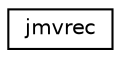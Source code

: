 digraph "Graphical Class Hierarchy"
{
 // LATEX_PDF_SIZE
  edge [fontname="Helvetica",fontsize="10",labelfontname="Helvetica",labelfontsize="10"];
  node [fontname="Helvetica",fontsize="10",shape=record];
  rankdir="LR";
  Node0 [label="jmvrec",height=0.2,width=0.4,color="black", fillcolor="white", style="filled",URL="$structjmvrec.html",tooltip=" "];
}
